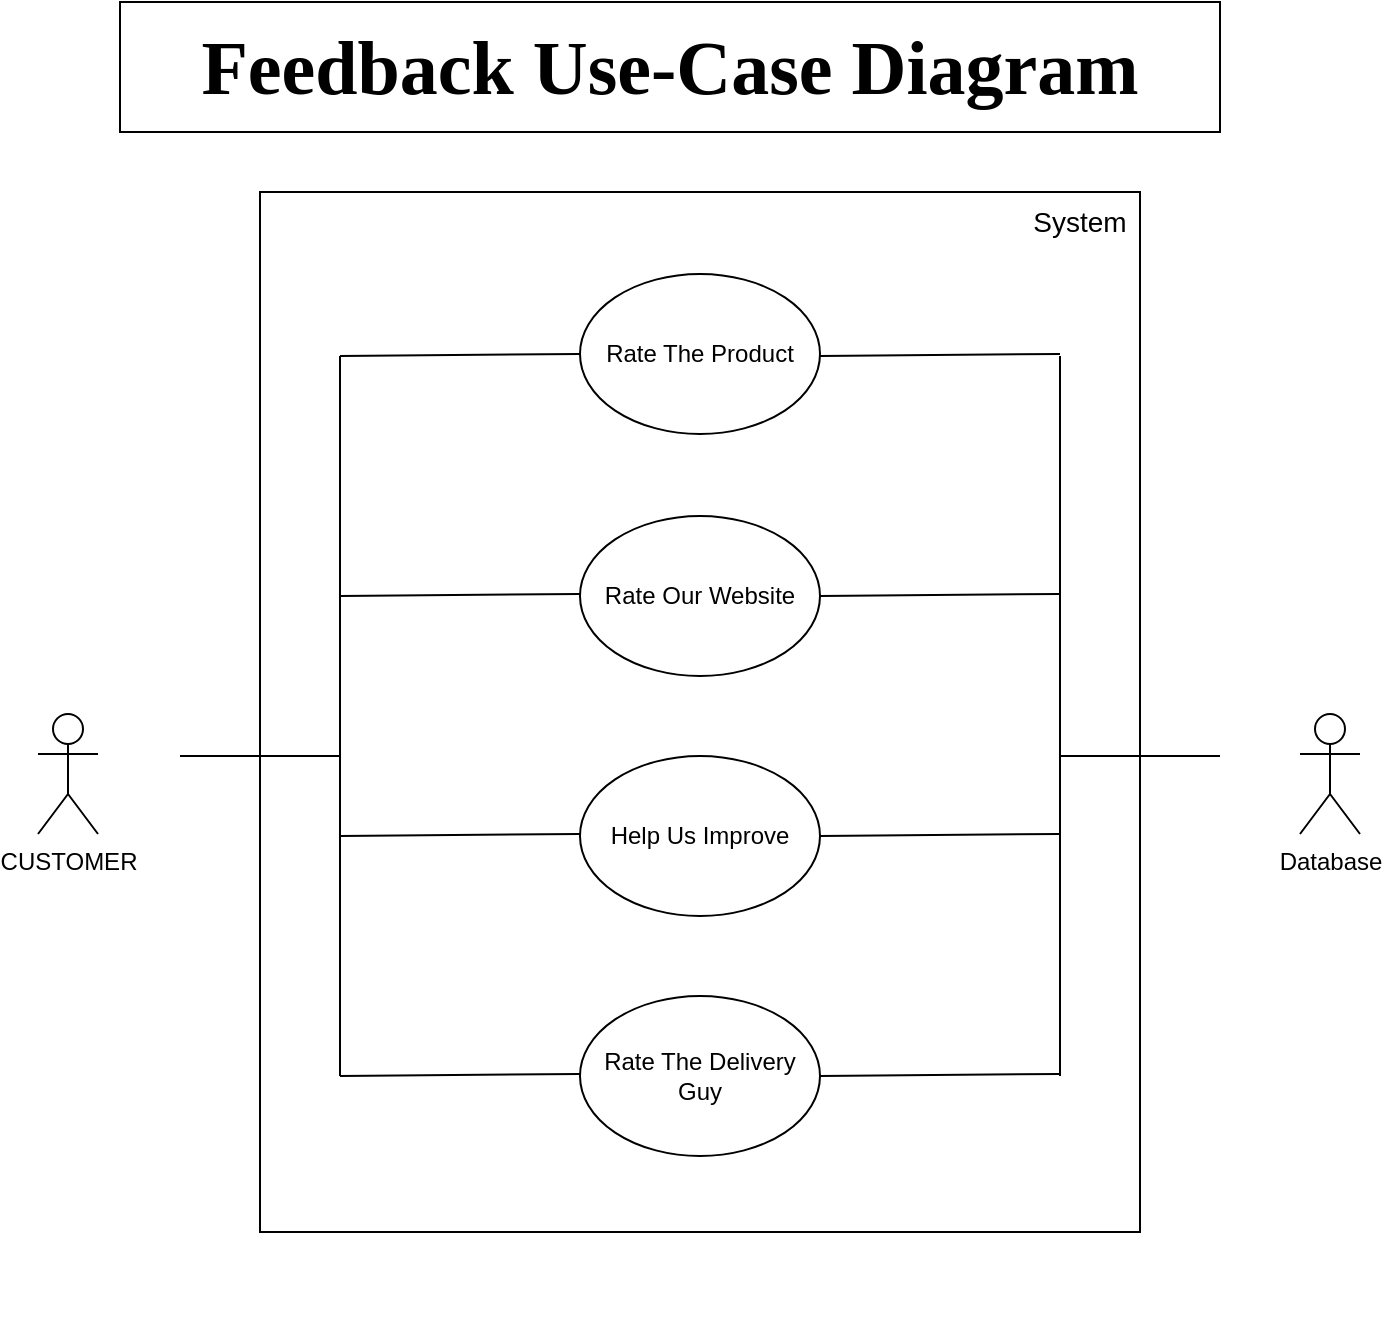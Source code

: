<mxfile version="21.1.4" type="device">
  <diagram name="Page-1" id="eCIVcwBewH7rQWhcbtld">
    <mxGraphModel dx="1221" dy="707" grid="1" gridSize="10" guides="1" tooltips="1" connect="1" arrows="1" fold="1" page="1" pageScale="1" pageWidth="850" pageHeight="1100" math="0" shadow="0">
      <root>
        <mxCell id="0" />
        <mxCell id="1" parent="0" />
        <mxCell id="Nwwftyl2XF7w5lzSLtw2-3" value="" style="rounded=0;whiteSpace=wrap;html=1;" parent="1" vertex="1">
          <mxGeometry x="160" y="278" width="440" height="520" as="geometry" />
        </mxCell>
        <mxCell id="y2Lr8NYa4whQz5r4eRsE-1" value="CUSTOMER" style="shape=umlActor;verticalLabelPosition=bottom;verticalAlign=top;html=1;outlineConnect=0;" parent="1" vertex="1">
          <mxGeometry x="49" y="539" width="30" height="60" as="geometry" />
        </mxCell>
        <mxCell id="y2Lr8NYa4whQz5r4eRsE-2" value="Rate The Product" style="ellipse;whiteSpace=wrap;html=1;" parent="1" vertex="1">
          <mxGeometry x="320" y="319" width="120" height="80" as="geometry" />
        </mxCell>
        <mxCell id="y2Lr8NYa4whQz5r4eRsE-3" value="Rate Our Website" style="ellipse;whiteSpace=wrap;html=1;" parent="1" vertex="1">
          <mxGeometry x="320" y="440" width="120" height="80" as="geometry" />
        </mxCell>
        <mxCell id="y2Lr8NYa4whQz5r4eRsE-4" value="Help Us Improve" style="ellipse;whiteSpace=wrap;html=1;" parent="1" vertex="1">
          <mxGeometry x="320" y="560" width="120" height="80" as="geometry" />
        </mxCell>
        <mxCell id="y2Lr8NYa4whQz5r4eRsE-5" value="Rate The Delivery Guy" style="ellipse;whiteSpace=wrap;html=1;" parent="1" vertex="1">
          <mxGeometry x="320" y="680" width="120" height="80" as="geometry" />
        </mxCell>
        <mxCell id="7R3LTqGWQ0_HXgY58YQe-1" style="edgeStyle=orthogonalEdgeStyle;rounded=0;orthogonalLoop=1;jettySize=auto;html=1;exitX=0.5;exitY=1;exitDx=0;exitDy=0;" parent="1" edge="1">
          <mxGeometry relative="1" as="geometry">
            <mxPoint x="400" y="840" as="sourcePoint" />
            <mxPoint x="400" y="840" as="targetPoint" />
          </mxGeometry>
        </mxCell>
        <mxCell id="Nwwftyl2XF7w5lzSLtw2-2" value="&lt;font face=&quot;Comic Sans MS&quot; style=&quot;font-size: 38px;&quot;&gt;&lt;b&gt;Feedback Use-Case Diagram&lt;/b&gt;&lt;/font&gt;" style="rounded=0;whiteSpace=wrap;html=1;align=center;" parent="1" vertex="1">
          <mxGeometry x="90" y="183" width="550" height="65" as="geometry" />
        </mxCell>
        <mxCell id="jNt4iIyCybTWgl42LlOg-3" value="Database" style="shape=umlActor;verticalLabelPosition=bottom;verticalAlign=top;html=1;outlineConnect=0;" parent="1" vertex="1">
          <mxGeometry x="680" y="539" width="30" height="60" as="geometry" />
        </mxCell>
        <mxCell id="jNt4iIyCybTWgl42LlOg-6" value="&lt;font style=&quot;font-size: 14px;&quot;&gt;System&lt;/font&gt;" style="text;html=1;strokeColor=none;fillColor=none;align=center;verticalAlign=middle;whiteSpace=wrap;rounded=0;" parent="1" vertex="1">
          <mxGeometry x="540" y="278" width="60" height="30" as="geometry" />
        </mxCell>
        <mxCell id="ZypxPsb6smMh3vGl9zvl-1" value="" style="endArrow=none;html=1;rounded=0;" parent="1" edge="1">
          <mxGeometry width="50" height="50" relative="1" as="geometry">
            <mxPoint x="120" y="560" as="sourcePoint" />
            <mxPoint x="200" y="560" as="targetPoint" />
          </mxGeometry>
        </mxCell>
        <mxCell id="ZypxPsb6smMh3vGl9zvl-2" value="" style="endArrow=none;html=1;rounded=0;" parent="1" edge="1">
          <mxGeometry width="50" height="50" relative="1" as="geometry">
            <mxPoint x="200" y="720" as="sourcePoint" />
            <mxPoint x="200" y="360" as="targetPoint" />
          </mxGeometry>
        </mxCell>
        <mxCell id="ZypxPsb6smMh3vGl9zvl-3" value="" style="endArrow=none;html=1;rounded=0;entryX=0;entryY=0.5;entryDx=0;entryDy=0;" parent="1" target="y2Lr8NYa4whQz5r4eRsE-2" edge="1">
          <mxGeometry width="50" height="50" relative="1" as="geometry">
            <mxPoint x="200" y="360" as="sourcePoint" />
            <mxPoint x="370" y="480" as="targetPoint" />
          </mxGeometry>
        </mxCell>
        <mxCell id="ZypxPsb6smMh3vGl9zvl-4" value="" style="endArrow=none;html=1;rounded=0;entryX=0;entryY=0.5;entryDx=0;entryDy=0;" parent="1" edge="1">
          <mxGeometry width="50" height="50" relative="1" as="geometry">
            <mxPoint x="200" y="480" as="sourcePoint" />
            <mxPoint x="320" y="479" as="targetPoint" />
          </mxGeometry>
        </mxCell>
        <mxCell id="ZypxPsb6smMh3vGl9zvl-5" value="" style="endArrow=none;html=1;rounded=0;entryX=0;entryY=0.5;entryDx=0;entryDy=0;" parent="1" edge="1">
          <mxGeometry width="50" height="50" relative="1" as="geometry">
            <mxPoint x="200" y="600" as="sourcePoint" />
            <mxPoint x="320" y="599" as="targetPoint" />
          </mxGeometry>
        </mxCell>
        <mxCell id="ZypxPsb6smMh3vGl9zvl-6" value="" style="endArrow=none;html=1;rounded=0;entryX=0;entryY=0.5;entryDx=0;entryDy=0;" parent="1" edge="1">
          <mxGeometry width="50" height="50" relative="1" as="geometry">
            <mxPoint x="200" y="720" as="sourcePoint" />
            <mxPoint x="320" y="719" as="targetPoint" />
          </mxGeometry>
        </mxCell>
        <mxCell id="ZypxPsb6smMh3vGl9zvl-8" value="" style="endArrow=none;html=1;rounded=0;entryX=0;entryY=0.5;entryDx=0;entryDy=0;" parent="1" edge="1">
          <mxGeometry width="50" height="50" relative="1" as="geometry">
            <mxPoint x="440" y="360" as="sourcePoint" />
            <mxPoint x="560.0" y="359" as="targetPoint" />
          </mxGeometry>
        </mxCell>
        <mxCell id="ZypxPsb6smMh3vGl9zvl-9" value="" style="endArrow=none;html=1;rounded=0;entryX=0;entryY=0.5;entryDx=0;entryDy=0;" parent="1" edge="1">
          <mxGeometry width="50" height="50" relative="1" as="geometry">
            <mxPoint x="440" y="480" as="sourcePoint" />
            <mxPoint x="560" y="479" as="targetPoint" />
          </mxGeometry>
        </mxCell>
        <mxCell id="ZypxPsb6smMh3vGl9zvl-10" value="" style="endArrow=none;html=1;rounded=0;entryX=0;entryY=0.5;entryDx=0;entryDy=0;" parent="1" edge="1">
          <mxGeometry width="50" height="50" relative="1" as="geometry">
            <mxPoint x="440" y="600" as="sourcePoint" />
            <mxPoint x="560" y="599" as="targetPoint" />
          </mxGeometry>
        </mxCell>
        <mxCell id="ZypxPsb6smMh3vGl9zvl-11" value="" style="endArrow=none;html=1;rounded=0;entryX=0;entryY=0.5;entryDx=0;entryDy=0;" parent="1" edge="1">
          <mxGeometry width="50" height="50" relative="1" as="geometry">
            <mxPoint x="440" y="720" as="sourcePoint" />
            <mxPoint x="560" y="719" as="targetPoint" />
          </mxGeometry>
        </mxCell>
        <mxCell id="ZypxPsb6smMh3vGl9zvl-12" value="" style="endArrow=none;html=1;rounded=0;" parent="1" edge="1">
          <mxGeometry width="50" height="50" relative="1" as="geometry">
            <mxPoint x="560" y="720" as="sourcePoint" />
            <mxPoint x="560" y="360" as="targetPoint" />
          </mxGeometry>
        </mxCell>
        <mxCell id="ZypxPsb6smMh3vGl9zvl-14" value="" style="endArrow=none;html=1;rounded=0;" parent="1" edge="1">
          <mxGeometry width="50" height="50" relative="1" as="geometry">
            <mxPoint x="560" y="560" as="sourcePoint" />
            <mxPoint x="640" y="560" as="targetPoint" />
          </mxGeometry>
        </mxCell>
      </root>
    </mxGraphModel>
  </diagram>
</mxfile>
